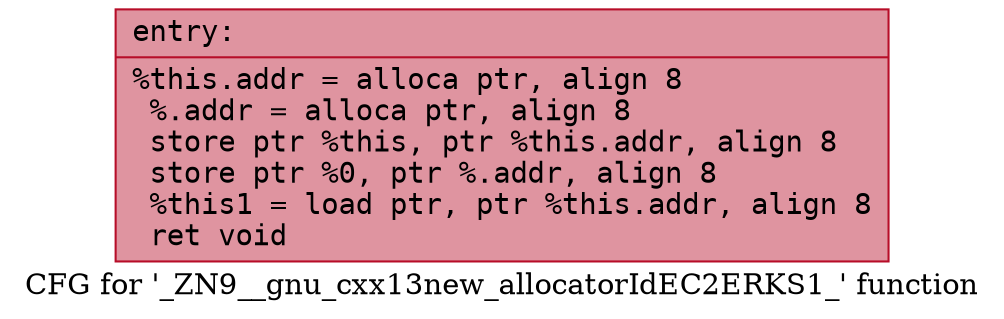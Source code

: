 digraph "CFG for '_ZN9__gnu_cxx13new_allocatorIdEC2ERKS1_' function" {
	label="CFG for '_ZN9__gnu_cxx13new_allocatorIdEC2ERKS1_' function";

	Node0x556bfea3c710 [shape=record,color="#b70d28ff", style=filled, fillcolor="#b70d2870" fontname="Courier",label="{entry:\l|  %this.addr = alloca ptr, align 8\l  %.addr = alloca ptr, align 8\l  store ptr %this, ptr %this.addr, align 8\l  store ptr %0, ptr %.addr, align 8\l  %this1 = load ptr, ptr %this.addr, align 8\l  ret void\l}"];
}
